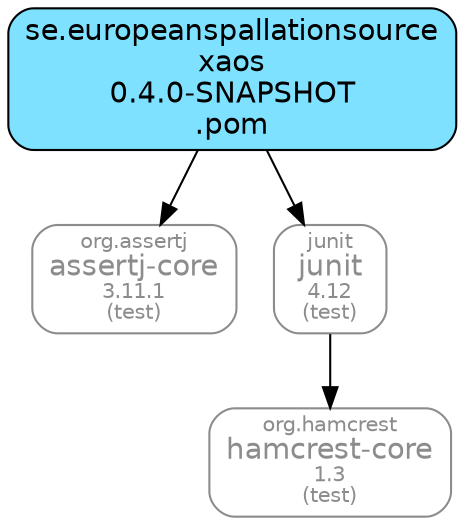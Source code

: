 digraph "xaos" {
  node [shape="box",style="rounded",fontname="Helvetica",fontsize="14"]
  edge [fontsize="10",fontname="Helvetica"]

  // Node Definitions:
  "se.europeanspallationsource:xaos:pom"[shape="box",style="rounded, filled",fillcolor="#7DE1FF",label=<se.europeanspallationsource<br/>xaos<br/>0.4.0-SNAPSHOT<br/>.pom>]
  "org.assertj:assertj-core:jar"[shape="box",style="rounded",color="grey55",fontname="Helvetica",fontsize="14",fontcolor="grey55",label=<<font color="grey55" point-size="10">org.assertj</font><br/>assertj-core<font color="grey55" point-size="10"><br/>3.11.1</font><font color="grey55" point-size="10"><br/>(test)</font>>]
  "junit:junit:jar"[shape="box",style="rounded",color="grey55",fontname="Helvetica",fontsize="14",fontcolor="grey55",label=<<font color="grey55" point-size="10">junit</font><br/>junit<font color="grey55" point-size="10"><br/>4.12</font><font color="grey55" point-size="10"><br/>(test)</font>>]
  "org.hamcrest:hamcrest-core:jar"[shape="box",style="rounded",color="grey55",fontname="Helvetica",fontsize="14",fontcolor="grey55",label=<<font color="grey55" point-size="10">org.hamcrest</font><br/>hamcrest-core<font color="grey55" point-size="10"><br/>1.3</font><font color="grey55" point-size="10"><br/>(test)</font>>]

  // Edge Definitions:
  "se.europeanspallationsource:xaos:pom" -> "org.assertj:assertj-core:jar"
  "junit:junit:jar" -> "org.hamcrest:hamcrest-core:jar"
  "se.europeanspallationsource:xaos:pom" -> "junit:junit:jar"
}